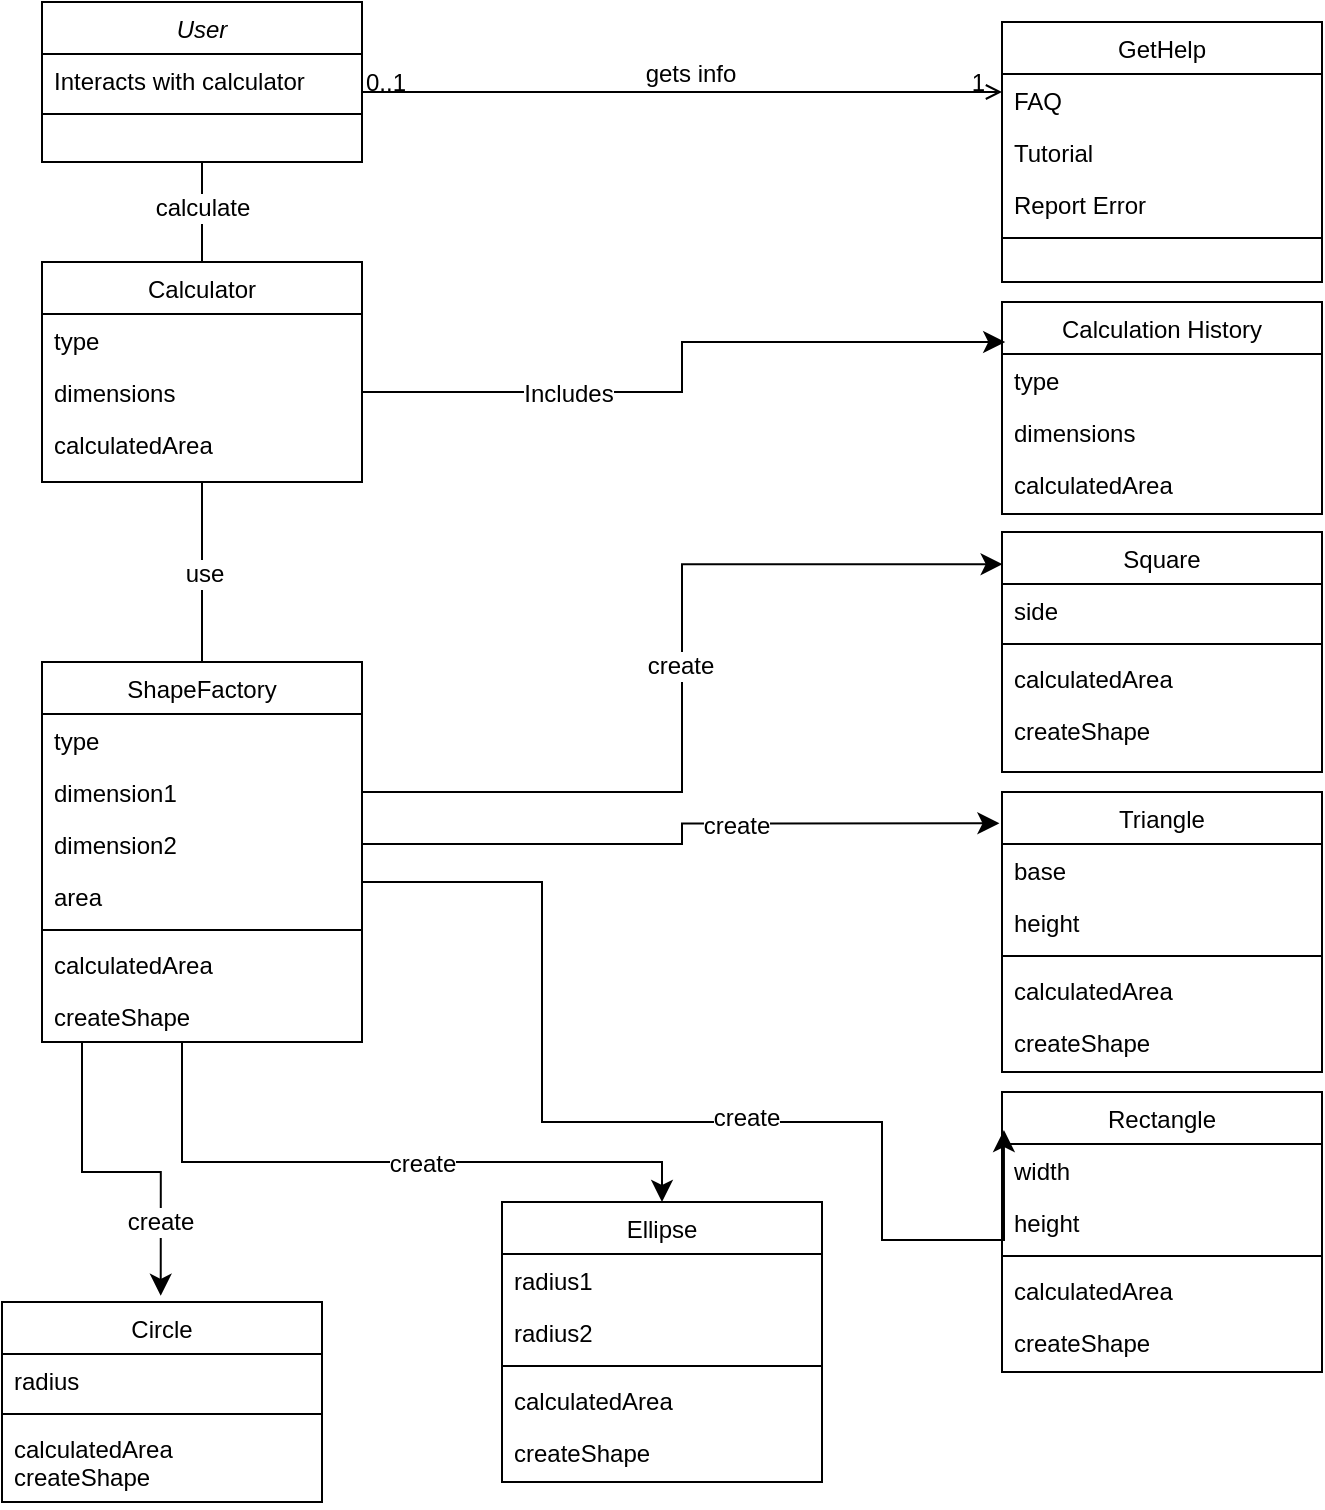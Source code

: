 <mxfile version="24.3.1" type="github">
  <diagram id="C5RBs43oDa-KdzZeNtuy" name="Page-1">
    <mxGraphModel dx="1195" dy="685" grid="1" gridSize="10" guides="1" tooltips="1" connect="1" arrows="1" fold="1" page="1" pageScale="1" pageWidth="827" pageHeight="1169" math="0" shadow="0">
      <root>
        <mxCell id="WIyWlLk6GJQsqaUBKTNV-0" />
        <mxCell id="WIyWlLk6GJQsqaUBKTNV-1" parent="WIyWlLk6GJQsqaUBKTNV-0" />
        <mxCell id="zkfFHV4jXpPFQw0GAbJ--0" value="User" style="swimlane;fontStyle=2;align=center;verticalAlign=top;childLayout=stackLayout;horizontal=1;startSize=26;horizontalStack=0;resizeParent=1;resizeLast=0;collapsible=1;marginBottom=0;rounded=0;shadow=0;strokeWidth=1;" parent="WIyWlLk6GJQsqaUBKTNV-1" vertex="1">
          <mxGeometry x="60" y="110" width="160" height="80" as="geometry">
            <mxRectangle x="230" y="140" width="160" height="26" as="alternateBounds" />
          </mxGeometry>
        </mxCell>
        <mxCell id="zkfFHV4jXpPFQw0GAbJ--1" value="Interacts with calculator" style="text;align=left;verticalAlign=top;spacingLeft=4;spacingRight=4;overflow=hidden;rotatable=0;points=[[0,0.5],[1,0.5]];portConstraint=eastwest;" parent="zkfFHV4jXpPFQw0GAbJ--0" vertex="1">
          <mxGeometry y="26" width="160" height="26" as="geometry" />
        </mxCell>
        <mxCell id="zkfFHV4jXpPFQw0GAbJ--4" value="" style="line;html=1;strokeWidth=1;align=left;verticalAlign=middle;spacingTop=-1;spacingLeft=3;spacingRight=3;rotatable=0;labelPosition=right;points=[];portConstraint=eastwest;" parent="zkfFHV4jXpPFQw0GAbJ--0" vertex="1">
          <mxGeometry y="52" width="160" height="8" as="geometry" />
        </mxCell>
        <mxCell id="zkfFHV4jXpPFQw0GAbJ--6" value="Calculator" style="swimlane;fontStyle=0;align=center;verticalAlign=top;childLayout=stackLayout;horizontal=1;startSize=26;horizontalStack=0;resizeParent=1;resizeLast=0;collapsible=1;marginBottom=0;rounded=0;shadow=0;strokeWidth=1;" parent="WIyWlLk6GJQsqaUBKTNV-1" vertex="1">
          <mxGeometry x="60" y="240" width="160" height="110" as="geometry">
            <mxRectangle x="130" y="380" width="160" height="26" as="alternateBounds" />
          </mxGeometry>
        </mxCell>
        <mxCell id="zkfFHV4jXpPFQw0GAbJ--7" value="type" style="text;align=left;verticalAlign=top;spacingLeft=4;spacingRight=4;overflow=hidden;rotatable=0;points=[[0,0.5],[1,0.5]];portConstraint=eastwest;" parent="zkfFHV4jXpPFQw0GAbJ--6" vertex="1">
          <mxGeometry y="26" width="160" height="26" as="geometry" />
        </mxCell>
        <mxCell id="zkfFHV4jXpPFQw0GAbJ--8" value="dimensions" style="text;align=left;verticalAlign=top;spacingLeft=4;spacingRight=4;overflow=hidden;rotatable=0;points=[[0,0.5],[1,0.5]];portConstraint=eastwest;rounded=0;shadow=0;html=0;" parent="zkfFHV4jXpPFQw0GAbJ--6" vertex="1">
          <mxGeometry y="52" width="160" height="26" as="geometry" />
        </mxCell>
        <mxCell id="zkfFHV4jXpPFQw0GAbJ--11" value="calculatedArea" style="text;align=left;verticalAlign=top;spacingLeft=4;spacingRight=4;overflow=hidden;rotatable=0;points=[[0,0.5],[1,0.5]];portConstraint=eastwest;" parent="zkfFHV4jXpPFQw0GAbJ--6" vertex="1">
          <mxGeometry y="78" width="160" height="26" as="geometry" />
        </mxCell>
        <mxCell id="zkfFHV4jXpPFQw0GAbJ--12" value="" style="endArrow=none;endSize=10;endFill=0;shadow=0;strokeWidth=1;rounded=0;curved=0;edgeStyle=elbowEdgeStyle;elbow=horizontal;" parent="WIyWlLk6GJQsqaUBKTNV-1" source="zkfFHV4jXpPFQw0GAbJ--6" target="zkfFHV4jXpPFQw0GAbJ--0" edge="1">
          <mxGeometry width="160" relative="1" as="geometry">
            <mxPoint x="200" y="203" as="sourcePoint" />
            <mxPoint x="200" y="203" as="targetPoint" />
          </mxGeometry>
        </mxCell>
        <mxCell id="xh-2HfI7lwQ8egLjd8nN-85" value="calculate" style="edgeLabel;html=1;align=center;verticalAlign=middle;resizable=0;points=[];fontSize=12;" vertex="1" connectable="0" parent="zkfFHV4jXpPFQw0GAbJ--12">
          <mxGeometry x="0.076" relative="1" as="geometry">
            <mxPoint as="offset" />
          </mxGeometry>
        </mxCell>
        <mxCell id="zkfFHV4jXpPFQw0GAbJ--17" value="GetHelp" style="swimlane;fontStyle=0;align=center;verticalAlign=top;childLayout=stackLayout;horizontal=1;startSize=26;horizontalStack=0;resizeParent=1;resizeLast=0;collapsible=1;marginBottom=0;rounded=0;shadow=0;strokeWidth=1;" parent="WIyWlLk6GJQsqaUBKTNV-1" vertex="1">
          <mxGeometry x="540" y="120" width="160" height="130" as="geometry">
            <mxRectangle x="550" y="140" width="160" height="26" as="alternateBounds" />
          </mxGeometry>
        </mxCell>
        <mxCell id="zkfFHV4jXpPFQw0GAbJ--18" value="FAQ" style="text;align=left;verticalAlign=top;spacingLeft=4;spacingRight=4;overflow=hidden;rotatable=0;points=[[0,0.5],[1,0.5]];portConstraint=eastwest;" parent="zkfFHV4jXpPFQw0GAbJ--17" vertex="1">
          <mxGeometry y="26" width="160" height="26" as="geometry" />
        </mxCell>
        <mxCell id="zkfFHV4jXpPFQw0GAbJ--19" value="Tutorial" style="text;align=left;verticalAlign=top;spacingLeft=4;spacingRight=4;overflow=hidden;rotatable=0;points=[[0,0.5],[1,0.5]];portConstraint=eastwest;rounded=0;shadow=0;html=0;" parent="zkfFHV4jXpPFQw0GAbJ--17" vertex="1">
          <mxGeometry y="52" width="160" height="26" as="geometry" />
        </mxCell>
        <mxCell id="zkfFHV4jXpPFQw0GAbJ--20" value="Report Error" style="text;align=left;verticalAlign=top;spacingLeft=4;spacingRight=4;overflow=hidden;rotatable=0;points=[[0,0.5],[1,0.5]];portConstraint=eastwest;rounded=0;shadow=0;html=0;" parent="zkfFHV4jXpPFQw0GAbJ--17" vertex="1">
          <mxGeometry y="78" width="160" height="26" as="geometry" />
        </mxCell>
        <mxCell id="zkfFHV4jXpPFQw0GAbJ--23" value="" style="line;html=1;strokeWidth=1;align=left;verticalAlign=middle;spacingTop=-1;spacingLeft=3;spacingRight=3;rotatable=0;labelPosition=right;points=[];portConstraint=eastwest;" parent="zkfFHV4jXpPFQw0GAbJ--17" vertex="1">
          <mxGeometry y="104" width="160" height="8" as="geometry" />
        </mxCell>
        <mxCell id="zkfFHV4jXpPFQw0GAbJ--26" value="" style="endArrow=open;shadow=0;strokeWidth=1;rounded=0;curved=0;endFill=1;edgeStyle=elbowEdgeStyle;elbow=vertical;" parent="WIyWlLk6GJQsqaUBKTNV-1" source="zkfFHV4jXpPFQw0GAbJ--0" target="zkfFHV4jXpPFQw0GAbJ--17" edge="1">
          <mxGeometry x="0.5" y="41" relative="1" as="geometry">
            <mxPoint x="380" y="192" as="sourcePoint" />
            <mxPoint x="540" y="192" as="targetPoint" />
            <mxPoint x="-40" y="32" as="offset" />
          </mxGeometry>
        </mxCell>
        <mxCell id="zkfFHV4jXpPFQw0GAbJ--27" value="0..1" style="resizable=0;align=left;verticalAlign=bottom;labelBackgroundColor=none;fontSize=12;" parent="zkfFHV4jXpPFQw0GAbJ--26" connectable="0" vertex="1">
          <mxGeometry x="-1" relative="1" as="geometry">
            <mxPoint y="4" as="offset" />
          </mxGeometry>
        </mxCell>
        <mxCell id="zkfFHV4jXpPFQw0GAbJ--28" value="1" style="resizable=0;align=right;verticalAlign=bottom;labelBackgroundColor=none;fontSize=12;" parent="zkfFHV4jXpPFQw0GAbJ--26" connectable="0" vertex="1">
          <mxGeometry x="1" relative="1" as="geometry">
            <mxPoint x="-7" y="4" as="offset" />
          </mxGeometry>
        </mxCell>
        <mxCell id="zkfFHV4jXpPFQw0GAbJ--29" value="gets info" style="text;html=1;resizable=0;points=[];;align=center;verticalAlign=middle;labelBackgroundColor=none;rounded=0;shadow=0;strokeWidth=1;fontSize=12;" parent="zkfFHV4jXpPFQw0GAbJ--26" vertex="1" connectable="0">
          <mxGeometry x="0.5" y="49" relative="1" as="geometry">
            <mxPoint x="-76" y="40" as="offset" />
          </mxGeometry>
        </mxCell>
        <mxCell id="xh-2HfI7lwQ8egLjd8nN-17" style="edgeStyle=none;curved=1;rounded=0;orthogonalLoop=1;jettySize=auto;html=1;exitX=0.5;exitY=0;exitDx=0;exitDy=0;entryX=0.5;entryY=1;entryDx=0;entryDy=0;fontSize=12;startSize=8;endSize=8;endArrow=none;endFill=0;" edge="1" parent="WIyWlLk6GJQsqaUBKTNV-1" source="xh-2HfI7lwQ8egLjd8nN-7" target="zkfFHV4jXpPFQw0GAbJ--6">
          <mxGeometry relative="1" as="geometry" />
        </mxCell>
        <mxCell id="xh-2HfI7lwQ8egLjd8nN-84" value="use" style="edgeLabel;html=1;align=center;verticalAlign=middle;resizable=0;points=[];fontSize=12;" vertex="1" connectable="0" parent="xh-2HfI7lwQ8egLjd8nN-17">
          <mxGeometry x="-0.017" y="-1" relative="1" as="geometry">
            <mxPoint as="offset" />
          </mxGeometry>
        </mxCell>
        <mxCell id="xh-2HfI7lwQ8egLjd8nN-7" value="ShapeFactory" style="swimlane;fontStyle=0;align=center;verticalAlign=top;childLayout=stackLayout;horizontal=1;startSize=26;horizontalStack=0;resizeParent=1;resizeLast=0;collapsible=1;marginBottom=0;rounded=0;shadow=0;strokeWidth=1;" vertex="1" parent="WIyWlLk6GJQsqaUBKTNV-1">
          <mxGeometry x="60" y="440" width="160" height="190" as="geometry">
            <mxRectangle x="550" y="140" width="160" height="26" as="alternateBounds" />
          </mxGeometry>
        </mxCell>
        <mxCell id="xh-2HfI7lwQ8egLjd8nN-8" value="type" style="text;align=left;verticalAlign=top;spacingLeft=4;spacingRight=4;overflow=hidden;rotatable=0;points=[[0,0.5],[1,0.5]];portConstraint=eastwest;" vertex="1" parent="xh-2HfI7lwQ8egLjd8nN-7">
          <mxGeometry y="26" width="160" height="26" as="geometry" />
        </mxCell>
        <mxCell id="xh-2HfI7lwQ8egLjd8nN-9" value="dimension1" style="text;align=left;verticalAlign=top;spacingLeft=4;spacingRight=4;overflow=hidden;rotatable=0;points=[[0,0.5],[1,0.5]];portConstraint=eastwest;rounded=0;shadow=0;html=0;" vertex="1" parent="xh-2HfI7lwQ8egLjd8nN-7">
          <mxGeometry y="52" width="160" height="26" as="geometry" />
        </mxCell>
        <mxCell id="xh-2HfI7lwQ8egLjd8nN-10" value="dimension2" style="text;align=left;verticalAlign=top;spacingLeft=4;spacingRight=4;overflow=hidden;rotatable=0;points=[[0,0.5],[1,0.5]];portConstraint=eastwest;rounded=0;shadow=0;html=0;" vertex="1" parent="xh-2HfI7lwQ8egLjd8nN-7">
          <mxGeometry y="78" width="160" height="26" as="geometry" />
        </mxCell>
        <mxCell id="xh-2HfI7lwQ8egLjd8nN-11" value="area" style="text;align=left;verticalAlign=top;spacingLeft=4;spacingRight=4;overflow=hidden;rotatable=0;points=[[0,0.5],[1,0.5]];portConstraint=eastwest;rounded=0;shadow=0;html=0;" vertex="1" parent="xh-2HfI7lwQ8egLjd8nN-7">
          <mxGeometry y="104" width="160" height="26" as="geometry" />
        </mxCell>
        <mxCell id="xh-2HfI7lwQ8egLjd8nN-13" value="" style="line;html=1;strokeWidth=1;align=left;verticalAlign=middle;spacingTop=-1;spacingLeft=3;spacingRight=3;rotatable=0;labelPosition=right;points=[];portConstraint=eastwest;" vertex="1" parent="xh-2HfI7lwQ8egLjd8nN-7">
          <mxGeometry y="130" width="160" height="8" as="geometry" />
        </mxCell>
        <mxCell id="xh-2HfI7lwQ8egLjd8nN-14" value="calculatedArea" style="text;align=left;verticalAlign=top;spacingLeft=4;spacingRight=4;overflow=hidden;rotatable=0;points=[[0,0.5],[1,0.5]];portConstraint=eastwest;" vertex="1" parent="xh-2HfI7lwQ8egLjd8nN-7">
          <mxGeometry y="138" width="160" height="26" as="geometry" />
        </mxCell>
        <mxCell id="xh-2HfI7lwQ8egLjd8nN-15" value="createShape" style="text;align=left;verticalAlign=top;spacingLeft=4;spacingRight=4;overflow=hidden;rotatable=0;points=[[0,0.5],[1,0.5]];portConstraint=eastwest;" vertex="1" parent="xh-2HfI7lwQ8egLjd8nN-7">
          <mxGeometry y="164" width="160" height="26" as="geometry" />
        </mxCell>
        <mxCell id="xh-2HfI7lwQ8egLjd8nN-18" value="Circle" style="swimlane;fontStyle=0;align=center;verticalAlign=top;childLayout=stackLayout;horizontal=1;startSize=26;horizontalStack=0;resizeParent=1;resizeLast=0;collapsible=1;marginBottom=0;rounded=0;shadow=0;strokeWidth=1;" vertex="1" parent="WIyWlLk6GJQsqaUBKTNV-1">
          <mxGeometry x="40" y="760" width="160" height="100" as="geometry">
            <mxRectangle x="550" y="140" width="160" height="26" as="alternateBounds" />
          </mxGeometry>
        </mxCell>
        <mxCell id="xh-2HfI7lwQ8egLjd8nN-19" value="radius" style="text;align=left;verticalAlign=top;spacingLeft=4;spacingRight=4;overflow=hidden;rotatable=0;points=[[0,0.5],[1,0.5]];portConstraint=eastwest;" vertex="1" parent="xh-2HfI7lwQ8egLjd8nN-18">
          <mxGeometry y="26" width="160" height="26" as="geometry" />
        </mxCell>
        <mxCell id="xh-2HfI7lwQ8egLjd8nN-23" value="" style="line;html=1;strokeWidth=1;align=left;verticalAlign=middle;spacingTop=-1;spacingLeft=3;spacingRight=3;rotatable=0;labelPosition=right;points=[];portConstraint=eastwest;" vertex="1" parent="xh-2HfI7lwQ8egLjd8nN-18">
          <mxGeometry y="52" width="160" height="8" as="geometry" />
        </mxCell>
        <mxCell id="xh-2HfI7lwQ8egLjd8nN-24" value="calculatedArea&#xa;createShape" style="text;align=left;verticalAlign=top;spacingLeft=4;spacingRight=4;overflow=hidden;rotatable=0;points=[[0,0.5],[1,0.5]];portConstraint=eastwest;" vertex="1" parent="xh-2HfI7lwQ8egLjd8nN-18">
          <mxGeometry y="60" width="160" height="40" as="geometry" />
        </mxCell>
        <mxCell id="xh-2HfI7lwQ8egLjd8nN-30" value="Ellipse" style="swimlane;fontStyle=0;align=center;verticalAlign=top;childLayout=stackLayout;horizontal=1;startSize=26;horizontalStack=0;resizeParent=1;resizeLast=0;collapsible=1;marginBottom=0;rounded=0;shadow=0;strokeWidth=1;" vertex="1" parent="WIyWlLk6GJQsqaUBKTNV-1">
          <mxGeometry x="290" y="710" width="160" height="140" as="geometry">
            <mxRectangle x="550" y="140" width="160" height="26" as="alternateBounds" />
          </mxGeometry>
        </mxCell>
        <mxCell id="xh-2HfI7lwQ8egLjd8nN-31" value="radius1" style="text;align=left;verticalAlign=top;spacingLeft=4;spacingRight=4;overflow=hidden;rotatable=0;points=[[0,0.5],[1,0.5]];portConstraint=eastwest;" vertex="1" parent="xh-2HfI7lwQ8egLjd8nN-30">
          <mxGeometry y="26" width="160" height="26" as="geometry" />
        </mxCell>
        <mxCell id="xh-2HfI7lwQ8egLjd8nN-32" value="radius2" style="text;align=left;verticalAlign=top;spacingLeft=4;spacingRight=4;overflow=hidden;rotatable=0;points=[[0,0.5],[1,0.5]];portConstraint=eastwest;rounded=0;shadow=0;html=0;" vertex="1" parent="xh-2HfI7lwQ8egLjd8nN-30">
          <mxGeometry y="52" width="160" height="26" as="geometry" />
        </mxCell>
        <mxCell id="xh-2HfI7lwQ8egLjd8nN-35" value="" style="line;html=1;strokeWidth=1;align=left;verticalAlign=middle;spacingTop=-1;spacingLeft=3;spacingRight=3;rotatable=0;labelPosition=right;points=[];portConstraint=eastwest;" vertex="1" parent="xh-2HfI7lwQ8egLjd8nN-30">
          <mxGeometry y="78" width="160" height="8" as="geometry" />
        </mxCell>
        <mxCell id="xh-2HfI7lwQ8egLjd8nN-36" value="calculatedArea" style="text;align=left;verticalAlign=top;spacingLeft=4;spacingRight=4;overflow=hidden;rotatable=0;points=[[0,0.5],[1,0.5]];portConstraint=eastwest;" vertex="1" parent="xh-2HfI7lwQ8egLjd8nN-30">
          <mxGeometry y="86" width="160" height="26" as="geometry" />
        </mxCell>
        <mxCell id="xh-2HfI7lwQ8egLjd8nN-37" value="createShape" style="text;align=left;verticalAlign=top;spacingLeft=4;spacingRight=4;overflow=hidden;rotatable=0;points=[[0,0.5],[1,0.5]];portConstraint=eastwest;" vertex="1" parent="xh-2HfI7lwQ8egLjd8nN-30">
          <mxGeometry y="112" width="160" height="26" as="geometry" />
        </mxCell>
        <mxCell id="xh-2HfI7lwQ8egLjd8nN-39" value="Rectangle" style="swimlane;fontStyle=0;align=center;verticalAlign=top;childLayout=stackLayout;horizontal=1;startSize=26;horizontalStack=0;resizeParent=1;resizeLast=0;collapsible=1;marginBottom=0;rounded=0;shadow=0;strokeWidth=1;" vertex="1" parent="WIyWlLk6GJQsqaUBKTNV-1">
          <mxGeometry x="540" y="655" width="160" height="140" as="geometry">
            <mxRectangle x="550" y="140" width="160" height="26" as="alternateBounds" />
          </mxGeometry>
        </mxCell>
        <mxCell id="xh-2HfI7lwQ8egLjd8nN-40" value="width" style="text;align=left;verticalAlign=top;spacingLeft=4;spacingRight=4;overflow=hidden;rotatable=0;points=[[0,0.5],[1,0.5]];portConstraint=eastwest;" vertex="1" parent="xh-2HfI7lwQ8egLjd8nN-39">
          <mxGeometry y="26" width="160" height="26" as="geometry" />
        </mxCell>
        <mxCell id="xh-2HfI7lwQ8egLjd8nN-41" value="height" style="text;align=left;verticalAlign=top;spacingLeft=4;spacingRight=4;overflow=hidden;rotatable=0;points=[[0,0.5],[1,0.5]];portConstraint=eastwest;rounded=0;shadow=0;html=0;" vertex="1" parent="xh-2HfI7lwQ8egLjd8nN-39">
          <mxGeometry y="52" width="160" height="26" as="geometry" />
        </mxCell>
        <mxCell id="xh-2HfI7lwQ8egLjd8nN-42" value="" style="line;html=1;strokeWidth=1;align=left;verticalAlign=middle;spacingTop=-1;spacingLeft=3;spacingRight=3;rotatable=0;labelPosition=right;points=[];portConstraint=eastwest;" vertex="1" parent="xh-2HfI7lwQ8egLjd8nN-39">
          <mxGeometry y="78" width="160" height="8" as="geometry" />
        </mxCell>
        <mxCell id="xh-2HfI7lwQ8egLjd8nN-43" value="calculatedArea" style="text;align=left;verticalAlign=top;spacingLeft=4;spacingRight=4;overflow=hidden;rotatable=0;points=[[0,0.5],[1,0.5]];portConstraint=eastwest;" vertex="1" parent="xh-2HfI7lwQ8egLjd8nN-39">
          <mxGeometry y="86" width="160" height="26" as="geometry" />
        </mxCell>
        <mxCell id="xh-2HfI7lwQ8egLjd8nN-44" value="createShape" style="text;align=left;verticalAlign=top;spacingLeft=4;spacingRight=4;overflow=hidden;rotatable=0;points=[[0,0.5],[1,0.5]];portConstraint=eastwest;" vertex="1" parent="xh-2HfI7lwQ8egLjd8nN-39">
          <mxGeometry y="112" width="160" height="26" as="geometry" />
        </mxCell>
        <mxCell id="xh-2HfI7lwQ8egLjd8nN-45" value="Square" style="swimlane;fontStyle=0;align=center;verticalAlign=top;childLayout=stackLayout;horizontal=1;startSize=26;horizontalStack=0;resizeParent=1;resizeLast=0;collapsible=1;marginBottom=0;rounded=0;shadow=0;strokeWidth=1;" vertex="1" parent="WIyWlLk6GJQsqaUBKTNV-1">
          <mxGeometry x="540" y="375" width="160" height="120" as="geometry">
            <mxRectangle x="550" y="140" width="160" height="26" as="alternateBounds" />
          </mxGeometry>
        </mxCell>
        <mxCell id="xh-2HfI7lwQ8egLjd8nN-46" value="side" style="text;align=left;verticalAlign=top;spacingLeft=4;spacingRight=4;overflow=hidden;rotatable=0;points=[[0,0.5],[1,0.5]];portConstraint=eastwest;" vertex="1" parent="xh-2HfI7lwQ8egLjd8nN-45">
          <mxGeometry y="26" width="160" height="26" as="geometry" />
        </mxCell>
        <mxCell id="xh-2HfI7lwQ8egLjd8nN-48" value="" style="line;html=1;strokeWidth=1;align=left;verticalAlign=middle;spacingTop=-1;spacingLeft=3;spacingRight=3;rotatable=0;labelPosition=right;points=[];portConstraint=eastwest;" vertex="1" parent="xh-2HfI7lwQ8egLjd8nN-45">
          <mxGeometry y="52" width="160" height="8" as="geometry" />
        </mxCell>
        <mxCell id="xh-2HfI7lwQ8egLjd8nN-49" value="calculatedArea" style="text;align=left;verticalAlign=top;spacingLeft=4;spacingRight=4;overflow=hidden;rotatable=0;points=[[0,0.5],[1,0.5]];portConstraint=eastwest;" vertex="1" parent="xh-2HfI7lwQ8egLjd8nN-45">
          <mxGeometry y="60" width="160" height="26" as="geometry" />
        </mxCell>
        <mxCell id="xh-2HfI7lwQ8egLjd8nN-50" value="createShape" style="text;align=left;verticalAlign=top;spacingLeft=4;spacingRight=4;overflow=hidden;rotatable=0;points=[[0,0.5],[1,0.5]];portConstraint=eastwest;" vertex="1" parent="xh-2HfI7lwQ8egLjd8nN-45">
          <mxGeometry y="86" width="160" height="26" as="geometry" />
        </mxCell>
        <mxCell id="xh-2HfI7lwQ8egLjd8nN-56" value="Triangle" style="swimlane;fontStyle=0;align=center;verticalAlign=top;childLayout=stackLayout;horizontal=1;startSize=26;horizontalStack=0;resizeParent=1;resizeLast=0;collapsible=1;marginBottom=0;rounded=0;shadow=0;strokeWidth=1;" vertex="1" parent="WIyWlLk6GJQsqaUBKTNV-1">
          <mxGeometry x="540" y="505" width="160" height="140" as="geometry">
            <mxRectangle x="550" y="140" width="160" height="26" as="alternateBounds" />
          </mxGeometry>
        </mxCell>
        <mxCell id="xh-2HfI7lwQ8egLjd8nN-57" value="base" style="text;align=left;verticalAlign=top;spacingLeft=4;spacingRight=4;overflow=hidden;rotatable=0;points=[[0,0.5],[1,0.5]];portConstraint=eastwest;" vertex="1" parent="xh-2HfI7lwQ8egLjd8nN-56">
          <mxGeometry y="26" width="160" height="26" as="geometry" />
        </mxCell>
        <mxCell id="xh-2HfI7lwQ8egLjd8nN-58" value="height" style="text;align=left;verticalAlign=top;spacingLeft=4;spacingRight=4;overflow=hidden;rotatable=0;points=[[0,0.5],[1,0.5]];portConstraint=eastwest;rounded=0;shadow=0;html=0;" vertex="1" parent="xh-2HfI7lwQ8egLjd8nN-56">
          <mxGeometry y="52" width="160" height="26" as="geometry" />
        </mxCell>
        <mxCell id="xh-2HfI7lwQ8egLjd8nN-59" value="" style="line;html=1;strokeWidth=1;align=left;verticalAlign=middle;spacingTop=-1;spacingLeft=3;spacingRight=3;rotatable=0;labelPosition=right;points=[];portConstraint=eastwest;" vertex="1" parent="xh-2HfI7lwQ8egLjd8nN-56">
          <mxGeometry y="78" width="160" height="8" as="geometry" />
        </mxCell>
        <mxCell id="xh-2HfI7lwQ8egLjd8nN-60" value="calculatedArea" style="text;align=left;verticalAlign=top;spacingLeft=4;spacingRight=4;overflow=hidden;rotatable=0;points=[[0,0.5],[1,0.5]];portConstraint=eastwest;" vertex="1" parent="xh-2HfI7lwQ8egLjd8nN-56">
          <mxGeometry y="86" width="160" height="26" as="geometry" />
        </mxCell>
        <mxCell id="xh-2HfI7lwQ8egLjd8nN-61" value="createShape" style="text;align=left;verticalAlign=top;spacingLeft=4;spacingRight=4;overflow=hidden;rotatable=0;points=[[0,0.5],[1,0.5]];portConstraint=eastwest;" vertex="1" parent="xh-2HfI7lwQ8egLjd8nN-56">
          <mxGeometry y="112" width="160" height="26" as="geometry" />
        </mxCell>
        <mxCell id="xh-2HfI7lwQ8egLjd8nN-63" style="edgeStyle=orthogonalEdgeStyle;rounded=0;orthogonalLoop=1;jettySize=auto;html=1;entryX=0.5;entryY=0;entryDx=0;entryDy=0;fontSize=12;startSize=8;endSize=8;" edge="1" parent="WIyWlLk6GJQsqaUBKTNV-1" source="xh-2HfI7lwQ8egLjd8nN-15" target="xh-2HfI7lwQ8egLjd8nN-30">
          <mxGeometry relative="1" as="geometry">
            <Array as="points">
              <mxPoint x="130" y="690" />
              <mxPoint x="370" y="690" />
            </Array>
          </mxGeometry>
        </mxCell>
        <mxCell id="xh-2HfI7lwQ8egLjd8nN-80" value="create" style="edgeLabel;html=1;align=center;verticalAlign=middle;resizable=0;points=[];fontSize=12;" vertex="1" connectable="0" parent="xh-2HfI7lwQ8egLjd8nN-63">
          <mxGeometry x="-0.652" y="-1" relative="1" as="geometry">
            <mxPoint x="121" y="5" as="offset" />
          </mxGeometry>
        </mxCell>
        <mxCell id="xh-2HfI7lwQ8egLjd8nN-69" style="edgeStyle=orthogonalEdgeStyle;rounded=0;orthogonalLoop=1;jettySize=auto;html=1;entryX=0.002;entryY=0.134;entryDx=0;entryDy=0;entryPerimeter=0;fontSize=12;startSize=8;endSize=8;" edge="1" parent="WIyWlLk6GJQsqaUBKTNV-1" source="xh-2HfI7lwQ8egLjd8nN-9" target="xh-2HfI7lwQ8egLjd8nN-45">
          <mxGeometry relative="1" as="geometry" />
        </mxCell>
        <mxCell id="xh-2HfI7lwQ8egLjd8nN-83" value="create" style="edgeLabel;html=1;align=center;verticalAlign=middle;resizable=0;points=[];fontSize=12;" vertex="1" connectable="0" parent="xh-2HfI7lwQ8egLjd8nN-69">
          <mxGeometry x="0.029" y="1" relative="1" as="geometry">
            <mxPoint as="offset" />
          </mxGeometry>
        </mxCell>
        <mxCell id="xh-2HfI7lwQ8egLjd8nN-70" value="Calculation History" style="swimlane;fontStyle=0;align=center;verticalAlign=top;childLayout=stackLayout;horizontal=1;startSize=26;horizontalStack=0;resizeParent=1;resizeLast=0;collapsible=1;marginBottom=0;rounded=0;shadow=0;strokeWidth=1;" vertex="1" parent="WIyWlLk6GJQsqaUBKTNV-1">
          <mxGeometry x="540" y="260" width="160" height="106" as="geometry">
            <mxRectangle x="550" y="140" width="160" height="26" as="alternateBounds" />
          </mxGeometry>
        </mxCell>
        <mxCell id="xh-2HfI7lwQ8egLjd8nN-71" value="type" style="text;align=left;verticalAlign=top;spacingLeft=4;spacingRight=4;overflow=hidden;rotatable=0;points=[[0,0.5],[1,0.5]];portConstraint=eastwest;" vertex="1" parent="xh-2HfI7lwQ8egLjd8nN-70">
          <mxGeometry y="26" width="160" height="26" as="geometry" />
        </mxCell>
        <mxCell id="xh-2HfI7lwQ8egLjd8nN-72" value="dimensions" style="text;align=left;verticalAlign=top;spacingLeft=4;spacingRight=4;overflow=hidden;rotatable=0;points=[[0,0.5],[1,0.5]];portConstraint=eastwest;rounded=0;shadow=0;html=0;" vertex="1" parent="xh-2HfI7lwQ8egLjd8nN-70">
          <mxGeometry y="52" width="160" height="26" as="geometry" />
        </mxCell>
        <mxCell id="xh-2HfI7lwQ8egLjd8nN-73" value="calculatedArea" style="text;align=left;verticalAlign=top;spacingLeft=4;spacingRight=4;overflow=hidden;rotatable=0;points=[[0,0.5],[1,0.5]];portConstraint=eastwest;rounded=0;shadow=0;html=0;" vertex="1" parent="xh-2HfI7lwQ8egLjd8nN-70">
          <mxGeometry y="78" width="160" height="26" as="geometry" />
        </mxCell>
        <mxCell id="xh-2HfI7lwQ8egLjd8nN-86" style="edgeStyle=orthogonalEdgeStyle;rounded=0;orthogonalLoop=1;jettySize=auto;html=1;entryX=0.01;entryY=0.189;entryDx=0;entryDy=0;entryPerimeter=0;fontSize=12;startSize=8;endSize=8;" edge="1" parent="WIyWlLk6GJQsqaUBKTNV-1" source="zkfFHV4jXpPFQw0GAbJ--8" target="xh-2HfI7lwQ8egLjd8nN-70">
          <mxGeometry relative="1" as="geometry" />
        </mxCell>
        <mxCell id="xh-2HfI7lwQ8egLjd8nN-87" value="Includes" style="edgeLabel;html=1;align=center;verticalAlign=middle;resizable=0;points=[];fontSize=12;" vertex="1" connectable="0" parent="xh-2HfI7lwQ8egLjd8nN-86">
          <mxGeometry x="-0.407" y="-1" relative="1" as="geometry">
            <mxPoint as="offset" />
          </mxGeometry>
        </mxCell>
        <mxCell id="xh-2HfI7lwQ8egLjd8nN-88" style="edgeStyle=orthogonalEdgeStyle;rounded=0;orthogonalLoop=1;jettySize=auto;html=1;entryX=0.006;entryY=0.136;entryDx=0;entryDy=0;entryPerimeter=0;fontSize=12;startSize=8;endSize=8;" edge="1" parent="WIyWlLk6GJQsqaUBKTNV-1" source="xh-2HfI7lwQ8egLjd8nN-7" target="xh-2HfI7lwQ8egLjd8nN-39">
          <mxGeometry relative="1" as="geometry">
            <Array as="points">
              <mxPoint x="310" y="550" />
              <mxPoint x="310" y="670" />
              <mxPoint x="480" y="670" />
              <mxPoint x="480" y="729" />
            </Array>
          </mxGeometry>
        </mxCell>
        <mxCell id="xh-2HfI7lwQ8egLjd8nN-89" value="create" style="edgeLabel;html=1;align=center;verticalAlign=middle;resizable=0;points=[];fontSize=12;" vertex="1" connectable="0" parent="xh-2HfI7lwQ8egLjd8nN-88">
          <mxGeometry x="0.124" y="2" relative="1" as="geometry">
            <mxPoint as="offset" />
          </mxGeometry>
        </mxCell>
        <mxCell id="xh-2HfI7lwQ8egLjd8nN-90" style="edgeStyle=orthogonalEdgeStyle;rounded=0;orthogonalLoop=1;jettySize=auto;html=1;entryX=0.496;entryY=-0.031;entryDx=0;entryDy=0;entryPerimeter=0;fontSize=12;startSize=8;endSize=8;" edge="1" parent="WIyWlLk6GJQsqaUBKTNV-1" source="xh-2HfI7lwQ8egLjd8nN-15" target="xh-2HfI7lwQ8egLjd8nN-18">
          <mxGeometry relative="1" as="geometry">
            <Array as="points">
              <mxPoint x="80" y="695" />
              <mxPoint x="119" y="695" />
            </Array>
          </mxGeometry>
        </mxCell>
        <mxCell id="xh-2HfI7lwQ8egLjd8nN-91" value="create" style="edgeLabel;html=1;align=center;verticalAlign=middle;resizable=0;points=[];fontSize=12;" vertex="1" connectable="0" parent="xh-2HfI7lwQ8egLjd8nN-90">
          <mxGeometry x="0.553" y="-1" relative="1" as="geometry">
            <mxPoint as="offset" />
          </mxGeometry>
        </mxCell>
        <mxCell id="xh-2HfI7lwQ8egLjd8nN-93" style="edgeStyle=orthogonalEdgeStyle;rounded=0;orthogonalLoop=1;jettySize=auto;html=1;entryX=-0.008;entryY=0.112;entryDx=0;entryDy=0;entryPerimeter=0;fontSize=12;startSize=8;endSize=8;" edge="1" parent="WIyWlLk6GJQsqaUBKTNV-1" source="xh-2HfI7lwQ8egLjd8nN-10" target="xh-2HfI7lwQ8egLjd8nN-56">
          <mxGeometry relative="1" as="geometry" />
        </mxCell>
        <mxCell id="xh-2HfI7lwQ8egLjd8nN-94" value="create" style="edgeLabel;html=1;align=center;verticalAlign=middle;resizable=0;points=[];fontSize=12;" vertex="1" connectable="0" parent="xh-2HfI7lwQ8egLjd8nN-93">
          <mxGeometry x="0.197" y="-1" relative="1" as="geometry">
            <mxPoint as="offset" />
          </mxGeometry>
        </mxCell>
      </root>
    </mxGraphModel>
  </diagram>
</mxfile>

